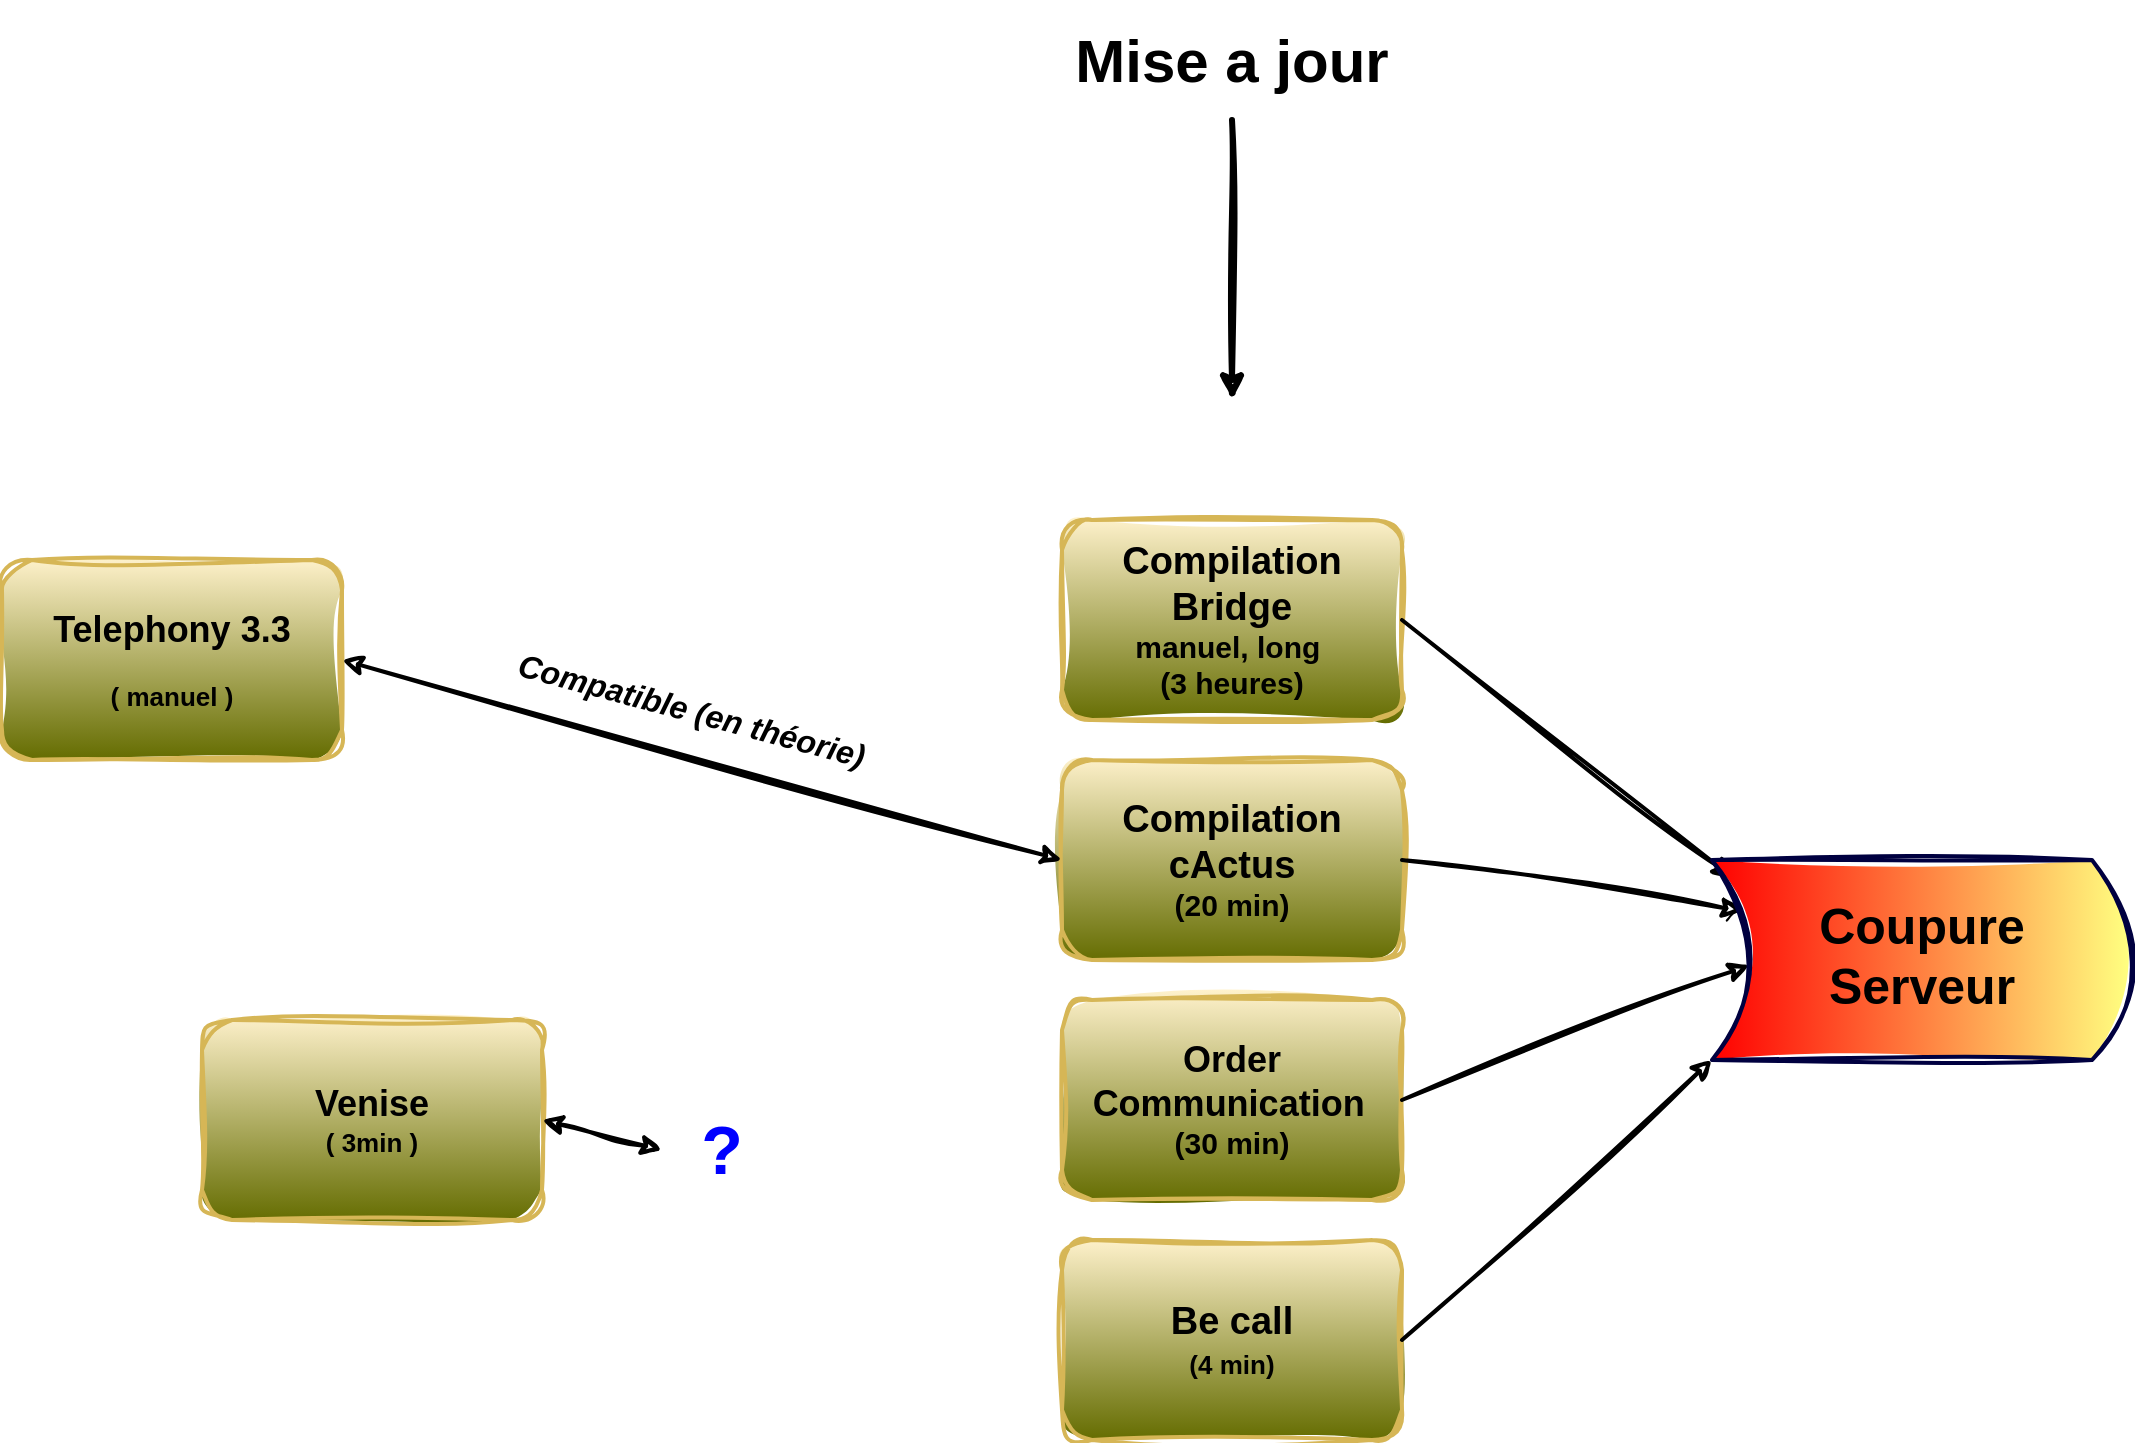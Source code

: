 <mxfile version="21.7.2" type="github">
  <diagram name="Page-1" id="7k1aj2y8sR3ZM2Jb246o">
    <mxGraphModel dx="2876" dy="973" grid="1" gridSize="10" guides="1" tooltips="1" connect="1" arrows="1" fold="1" page="1" pageScale="1" pageWidth="827" pageHeight="1169" background="#ffffff" math="0" shadow="0">
      <root>
        <mxCell id="0" />
        <mxCell id="1" parent="0" />
        <mxCell id="wenwSTG3TXSl4FGpa-59-1" value="&lt;div&gt;&lt;font style=&quot;font-size: 19px;&quot;&gt;&lt;b&gt;Compilation Bridge&lt;/b&gt;&lt;/font&gt;&lt;b&gt;&lt;font style=&quot;font-size: 15px;&quot;&gt;&lt;br&gt;&lt;/font&gt;&lt;/b&gt;&lt;/div&gt;&lt;div&gt;&lt;b&gt;&lt;font style=&quot;font-size: 15px;&quot;&gt;manuel, long&amp;nbsp;&lt;/font&gt;&lt;/b&gt;&lt;/div&gt;&lt;div&gt;&lt;b&gt;&lt;font style=&quot;font-size: 15px;&quot;&gt;(3 heures)&lt;/font&gt;&lt;/b&gt;&lt;/div&gt;" style="rounded=1;whiteSpace=wrap;html=1;fillColor=#fff2cc;strokeColor=#d6b656;gradientColor=#646c00;sketch=1;curveFitting=1;jiggle=2;shadow=0;strokeWidth=2;" parent="1" vertex="1">
          <mxGeometry x="-180" y="400" width="170" height="100" as="geometry" />
        </mxCell>
        <mxCell id="wenwSTG3TXSl4FGpa-59-3" value="&lt;div&gt;&lt;b&gt;&lt;font style=&quot;font-size: 19px;&quot;&gt;Compilation cActus&lt;/font&gt;&lt;/b&gt;&lt;/div&gt;&lt;div&gt;&lt;b&gt;&lt;font style=&quot;font-size: 15px;&quot;&gt;(20 min)&lt;/font&gt;&lt;/b&gt;&lt;/div&gt;" style="rounded=1;whiteSpace=wrap;html=1;fillColor=#fff2cc;strokeColor=#d6b656;gradientColor=#646c00;sketch=1;curveFitting=1;jiggle=2;shadow=0;strokeWidth=2;" parent="1" vertex="1">
          <mxGeometry x="-180" y="520" width="170" height="100" as="geometry" />
        </mxCell>
        <mxCell id="wenwSTG3TXSl4FGpa-59-4" value="" style="endArrow=classic;html=1;rounded=0;exitX=1;exitY=0.5;exitDx=0;exitDy=0;entryX=0.95;entryY=0.911;entryDx=0;entryDy=0;entryPerimeter=0;sketch=1;curveFitting=1;jiggle=2;shadow=0;strokeWidth=2;" parent="1" source="wenwSTG3TXSl4FGpa-59-1" target="wenwSTG3TXSl4FGpa-59-17" edge="1">
          <mxGeometry width="50" height="50" relative="1" as="geometry">
            <mxPoint x="200" y="670" as="sourcePoint" />
            <mxPoint x="137.98" y="574.98" as="targetPoint" />
          </mxGeometry>
        </mxCell>
        <mxCell id="wenwSTG3TXSl4FGpa-59-5" value="" style="endArrow=classic;html=1;rounded=0;exitX=1;exitY=0.5;exitDx=0;exitDy=0;entryX=0.927;entryY=0.746;entryDx=0;entryDy=0;sketch=1;curveFitting=1;jiggle=2;shadow=0;strokeWidth=2;entryPerimeter=0;" parent="1" source="wenwSTG3TXSl4FGpa-59-3" target="wenwSTG3TXSl4FGpa-59-17" edge="1">
          <mxGeometry width="50" height="50" relative="1" as="geometry">
            <mxPoint x="80" y="540" as="sourcePoint" />
            <mxPoint x="139.0" y="595.0" as="targetPoint" />
          </mxGeometry>
        </mxCell>
        <mxCell id="wenwSTG3TXSl4FGpa-59-7" value="&lt;div&gt;&lt;font size=&quot;1&quot;&gt;&lt;b style=&quot;font-size: 18px;&quot;&gt;Order Communication&lt;/b&gt;&lt;/font&gt;&amp;nbsp;&lt;/div&gt;&lt;div&gt;&lt;b&gt;&lt;font style=&quot;font-size: 15px;&quot;&gt;(30 min)&lt;/font&gt;&lt;/b&gt;&lt;/div&gt;" style="rounded=1;whiteSpace=wrap;html=1;fillColor=#fff2cc;strokeColor=#d6b656;gradientColor=#646c00;sketch=1;curveFitting=1;jiggle=2;shadow=0;strokeWidth=2;" parent="1" vertex="1">
          <mxGeometry x="-180" y="640" width="170" height="100" as="geometry" />
        </mxCell>
        <mxCell id="wenwSTG3TXSl4FGpa-59-8" value="" style="endArrow=classic;html=1;rounded=0;exitX=1;exitY=0.5;exitDx=0;exitDy=0;entryX=0.911;entryY=0.475;entryDx=0;entryDy=0;sketch=1;curveFitting=1;jiggle=2;shadow=0;strokeWidth=2;entryPerimeter=0;" parent="1" source="wenwSTG3TXSl4FGpa-59-7" target="wenwSTG3TXSl4FGpa-59-17" edge="1">
          <mxGeometry width="50" height="50" relative="1" as="geometry">
            <mxPoint y="650" as="sourcePoint" />
            <mxPoint x="139.0" y="630.0" as="targetPoint" />
          </mxGeometry>
        </mxCell>
        <mxCell id="wenwSTG3TXSl4FGpa-59-9" value="&lt;div&gt;&lt;font style=&quot;font-size: 19px;&quot;&gt;&lt;b&gt;Be call&lt;/b&gt;&lt;br&gt;&lt;/font&gt;&lt;/div&gt;&lt;div style=&quot;font-size: 15px;&quot;&gt;&lt;font style=&quot;font-size: 13px;&quot;&gt;&lt;b&gt;(4 min)&lt;br&gt;&lt;/b&gt;&lt;/font&gt;&lt;/div&gt;" style="rounded=1;whiteSpace=wrap;html=1;fillColor=#fff2cc;strokeColor=#d6b656;gradientColor=#646c00;sketch=1;curveFitting=1;jiggle=2;shadow=0;strokeWidth=2;" parent="1" vertex="1">
          <mxGeometry x="-180" y="760" width="170" height="100" as="geometry" />
        </mxCell>
        <mxCell id="wenwSTG3TXSl4FGpa-59-10" value="" style="endArrow=classic;html=1;rounded=0;exitX=1;exitY=0.5;exitDx=0;exitDy=0;entryX=1;entryY=0;entryDx=0;entryDy=0;sketch=1;curveFitting=1;jiggle=2;shadow=0;strokeWidth=2;" parent="1" source="wenwSTG3TXSl4FGpa-59-9" target="wenwSTG3TXSl4FGpa-59-17" edge="1">
          <mxGeometry width="50" height="50" relative="1" as="geometry">
            <mxPoint y="700" as="sourcePoint" />
            <mxPoint x="140.02" y="657.02" as="targetPoint" />
          </mxGeometry>
        </mxCell>
        <mxCell id="wenwSTG3TXSl4FGpa-59-11" value="&lt;div&gt;&lt;font style=&quot;font-size: 18px;&quot;&gt;&lt;b&gt;Telephony 3.3&lt;/b&gt;&lt;/font&gt;&lt;/div&gt;&lt;br&gt;&lt;font size=&quot;1&quot;&gt;&lt;b style=&quot;font-size: 13px;&quot;&gt;( manuel )&lt;/b&gt;&lt;/font&gt;" style="rounded=1;whiteSpace=wrap;html=1;fillColor=#fff2cc;strokeColor=#d6b656;gradientColor=#646c00;sketch=1;curveFitting=1;jiggle=2;shadow=0;strokeWidth=2;" parent="1" vertex="1">
          <mxGeometry x="-710" y="420" width="170" height="100" as="geometry" />
        </mxCell>
        <mxCell id="wenwSTG3TXSl4FGpa-59-12" value="&lt;div style=&quot;font-size: 21px;&quot;&gt;&lt;font color=&quot;#0000ff&quot; size=&quot;1&quot;&gt;&lt;b style=&quot;font-size: 34px;&quot;&gt;?&lt;/b&gt;&lt;/font&gt;&lt;/div&gt;" style="text;html=1;strokeColor=none;fillColor=none;align=center;verticalAlign=middle;whiteSpace=wrap;rounded=0;sketch=1;curveFitting=1;jiggle=2;shadow=0;strokeWidth=2;" parent="1" vertex="1">
          <mxGeometry x="-380" y="700" width="60" height="30" as="geometry" />
        </mxCell>
        <mxCell id="wenwSTG3TXSl4FGpa-59-13" value="" style="endArrow=classic;startArrow=classic;html=1;rounded=0;exitX=0;exitY=0.5;exitDx=0;exitDy=0;entryX=1;entryY=0.5;entryDx=0;entryDy=0;sketch=1;curveFitting=1;jiggle=2;shadow=0;strokeWidth=2;" parent="1" source="wenwSTG3TXSl4FGpa-59-3" target="wenwSTG3TXSl4FGpa-59-11" edge="1">
          <mxGeometry width="50" height="50" relative="1" as="geometry">
            <mxPoint x="310" y="600" as="sourcePoint" />
            <mxPoint x="360" y="550" as="targetPoint" />
            <Array as="points" />
          </mxGeometry>
        </mxCell>
        <mxCell id="wenwSTG3TXSl4FGpa-59-14" value="&lt;div&gt;&lt;b style=&quot;font-size: 18px;&quot;&gt;Venise&lt;/b&gt;&lt;/div&gt;&lt;div&gt;&lt;font style=&quot;font-size: 13px;&quot;&gt;&lt;b&gt;( 3min )&lt;br&gt;&lt;/b&gt;&lt;/font&gt;&lt;/div&gt;" style="rounded=1;whiteSpace=wrap;html=1;fillColor=#fff2cc;strokeColor=#d6b656;gradientColor=#646c00;sketch=1;curveFitting=1;jiggle=2;shadow=0;strokeWidth=2;" parent="1" vertex="1">
          <mxGeometry x="-610" y="650" width="170" height="100" as="geometry" />
        </mxCell>
        <mxCell id="wenwSTG3TXSl4FGpa-59-15" value="" style="endArrow=classic;startArrow=classic;html=1;rounded=0;exitX=1;exitY=0.5;exitDx=0;exitDy=0;entryX=0;entryY=0.5;entryDx=0;entryDy=0;sketch=1;curveFitting=1;jiggle=2;strokeWidth=2;" parent="1" source="wenwSTG3TXSl4FGpa-59-14" target="wenwSTG3TXSl4FGpa-59-12" edge="1">
          <mxGeometry width="50" height="50" relative="1" as="geometry">
            <mxPoint x="260" y="600" as="sourcePoint" />
            <mxPoint x="-280" y="740" as="targetPoint" />
            <Array as="points" />
          </mxGeometry>
        </mxCell>
        <mxCell id="wenwSTG3TXSl4FGpa-59-17" value="" style="shape=dataStorage;whiteSpace=wrap;html=1;fixedSize=1;rotation=-180;gradientColor=#ff0000;fillColor=#ffff80;gradientDirection=east;sketch=1;curveFitting=1;jiggle=2;shadow=0;strokeWidth=2;strokeColor=#000040;" parent="1" vertex="1">
          <mxGeometry x="145" y="570" width="210" height="100" as="geometry" />
        </mxCell>
        <mxCell id="wenwSTG3TXSl4FGpa-59-18" value="&#xa;&lt;b&gt;&lt;font style=&quot;font-size: 25px;&quot;&gt;Coupure Serveur&lt;/font&gt;&lt;/b&gt;&#xa;&#xa;" style="text;html=1;strokeColor=none;fillColor=none;align=center;verticalAlign=middle;whiteSpace=wrap;rounded=0;" parent="1" vertex="1">
          <mxGeometry x="220" y="610" width="60" height="30" as="geometry" />
        </mxCell>
        <mxCell id="R8f2JgNvHEQ_gIDhfDC0-2" value="&lt;font style=&quot;font-size: 16px;&quot;&gt;&lt;b&gt;&lt;i&gt;Compatible (en théorie)&lt;/i&gt;&lt;/b&gt;&lt;/font&gt;" style="text;html=1;strokeColor=none;fillColor=none;align=center;verticalAlign=middle;whiteSpace=wrap;rounded=0;rotation=15;" vertex="1" parent="1">
          <mxGeometry x="-460" y="480" width="190" height="30" as="geometry" />
        </mxCell>
        <mxCell id="R8f2JgNvHEQ_gIDhfDC0-3" value="&lt;b style=&quot;font-size: 30px;&quot;&gt;Mise a jour &lt;br&gt;&lt;/b&gt;" style="text;html=1;strokeColor=none;fillColor=none;align=center;verticalAlign=middle;whiteSpace=wrap;rounded=0;" vertex="1" parent="1">
          <mxGeometry x="-210" y="140" width="230" height="60" as="geometry" />
        </mxCell>
        <mxCell id="R8f2JgNvHEQ_gIDhfDC0-6" value="" style="endArrow=classic;html=1;rounded=0;strokeWidth=3;sketch=1;curveFitting=1;jiggle=2;exitX=0.5;exitY=1;exitDx=0;exitDy=0;" edge="1" parent="1" source="R8f2JgNvHEQ_gIDhfDC0-3">
          <mxGeometry width="50" height="50" relative="1" as="geometry">
            <mxPoint x="280" y="430" as="sourcePoint" />
            <mxPoint x="-95" y="340" as="targetPoint" />
          </mxGeometry>
        </mxCell>
      </root>
    </mxGraphModel>
  </diagram>
</mxfile>

